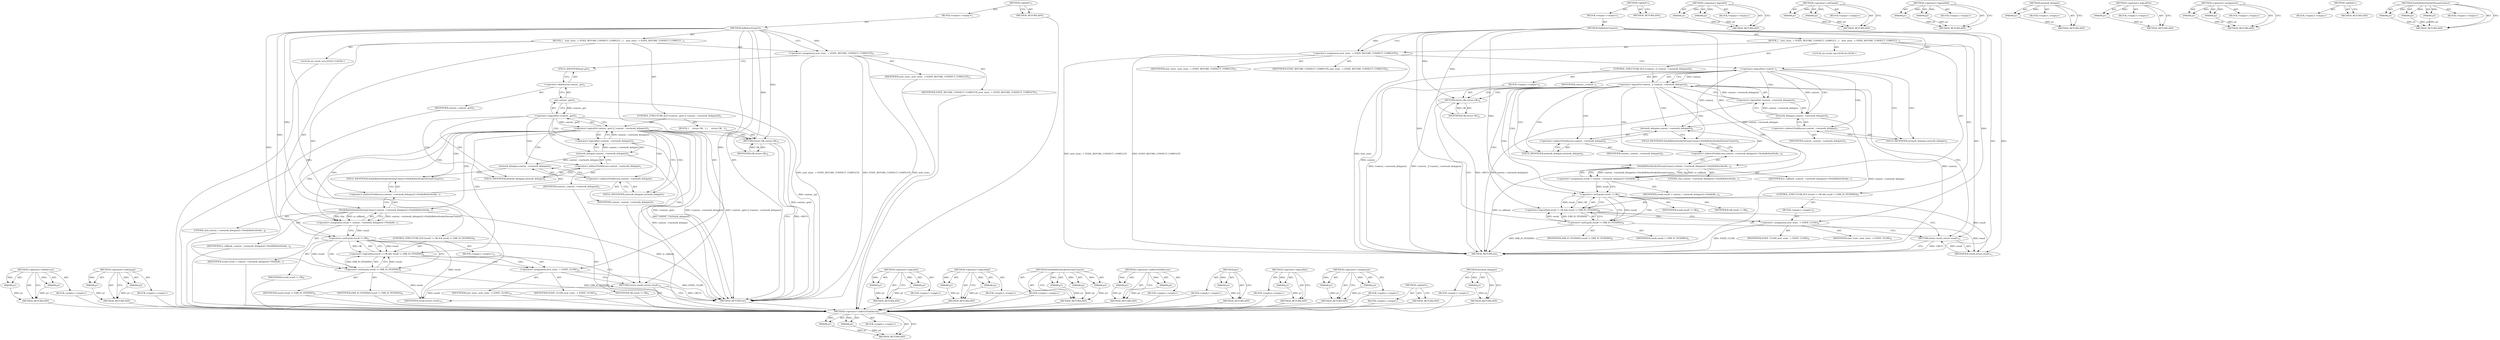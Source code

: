 digraph "NotifyBeforeSocketStreamConnect" {
vulnerable_89 [label=<(METHOD,&lt;operator&gt;.fieldAccess)>];
vulnerable_90 [label=<(PARAM,p1)>];
vulnerable_91 [label=<(PARAM,p2)>];
vulnerable_92 [label=<(BLOCK,&lt;empty&gt;,&lt;empty&gt;)>];
vulnerable_93 [label=<(METHOD_RETURN,ANY)>];
vulnerable_114 [label=<(METHOD,&lt;operator&gt;.notEquals)>];
vulnerable_115 [label=<(PARAM,p1)>];
vulnerable_116 [label=<(PARAM,p2)>];
vulnerable_117 [label=<(BLOCK,&lt;empty&gt;,&lt;empty&gt;)>];
vulnerable_118 [label=<(METHOD_RETURN,ANY)>];
vulnerable_6 [label=<(METHOD,&lt;global&gt;)<SUB>1</SUB>>];
vulnerable_7 [label=<(BLOCK,&lt;empty&gt;,&lt;empty&gt;)<SUB>1</SUB>>];
vulnerable_8 [label=<(METHOD,DoBeforeConnect)<SUB>1</SUB>>];
vulnerable_9 [label=<(BLOCK,{
   next_state_ = STATE_BEFORE_CONNECT_COMPLET...,{
   next_state_ = STATE_BEFORE_CONNECT_COMPLET...)<SUB>1</SUB>>];
vulnerable_10 [label=<(&lt;operator&gt;.assignment,next_state_ = STATE_BEFORE_CONNECT_COMPLETE)<SUB>2</SUB>>];
vulnerable_11 [label=<(IDENTIFIER,next_state_,next_state_ = STATE_BEFORE_CONNECT_COMPLETE)<SUB>2</SUB>>];
vulnerable_12 [label=<(IDENTIFIER,STATE_BEFORE_CONNECT_COMPLETE,next_state_ = STATE_BEFORE_CONNECT_COMPLETE)<SUB>2</SUB>>];
vulnerable_13 [label=<(CONTROL_STRUCTURE,IF,if (!context_.get() || !context_-&gt;network_delegate()))<SUB>3</SUB>>];
vulnerable_14 [label=<(&lt;operator&gt;.logicalOr,!context_.get() || !context_-&gt;network_delegate())<SUB>3</SUB>>];
vulnerable_15 [label=<(&lt;operator&gt;.logicalNot,!context_.get())<SUB>3</SUB>>];
vulnerable_16 [label=<(get,context_.get())<SUB>3</SUB>>];
vulnerable_17 [label=<(&lt;operator&gt;.fieldAccess,context_.get)<SUB>3</SUB>>];
vulnerable_18 [label=<(IDENTIFIER,context_,context_.get())<SUB>3</SUB>>];
vulnerable_19 [label=<(FIELD_IDENTIFIER,get,get)<SUB>3</SUB>>];
vulnerable_20 [label=<(&lt;operator&gt;.logicalNot,!context_-&gt;network_delegate())<SUB>3</SUB>>];
vulnerable_21 [label=<(network_delegate,context_-&gt;network_delegate())<SUB>3</SUB>>];
vulnerable_22 [label=<(&lt;operator&gt;.indirectFieldAccess,context_-&gt;network_delegate)<SUB>3</SUB>>];
vulnerable_23 [label=<(IDENTIFIER,context_,context_-&gt;network_delegate())<SUB>3</SUB>>];
vulnerable_24 [label=<(FIELD_IDENTIFIER,network_delegate,network_delegate)<SUB>3</SUB>>];
vulnerable_25 [label=<(BLOCK,{
     return OK;
  },{
     return OK;
  })<SUB>3</SUB>>];
vulnerable_26 [label=<(RETURN,return OK;,return OK;)<SUB>4</SUB>>];
vulnerable_27 [label=<(IDENTIFIER,OK,return OK;)<SUB>4</SUB>>];
vulnerable_28 [label="<(LOCAL,int result: int)<SUB>7</SUB>>"];
vulnerable_29 [label=<(&lt;operator&gt;.assignment,result = context_-&gt;network_delegate()-&gt;NotifyBe...)<SUB>7</SUB>>];
vulnerable_30 [label=<(IDENTIFIER,result,result = context_-&gt;network_delegate()-&gt;NotifyBe...)<SUB>7</SUB>>];
vulnerable_31 [label=<(NotifyBeforeSocketStreamConnect,context_-&gt;network_delegate()-&gt;NotifyBeforeSocke...)<SUB>7</SUB>>];
vulnerable_32 [label=<(&lt;operator&gt;.indirectFieldAccess,context_-&gt;network_delegate()-&gt;NotifyBeforeSocke...)<SUB>7</SUB>>];
vulnerable_33 [label=<(network_delegate,context_-&gt;network_delegate())<SUB>7</SUB>>];
vulnerable_34 [label=<(&lt;operator&gt;.indirectFieldAccess,context_-&gt;network_delegate)<SUB>7</SUB>>];
vulnerable_35 [label=<(IDENTIFIER,context_,context_-&gt;network_delegate())<SUB>7</SUB>>];
vulnerable_36 [label=<(FIELD_IDENTIFIER,network_delegate,network_delegate)<SUB>7</SUB>>];
vulnerable_37 [label=<(FIELD_IDENTIFIER,NotifyBeforeSocketStreamConnect,NotifyBeforeSocketStreamConnect)<SUB>7</SUB>>];
vulnerable_38 [label=<(LITERAL,this,context_-&gt;network_delegate()-&gt;NotifyBeforeSocke...)<SUB>8</SUB>>];
vulnerable_39 [label=<(IDENTIFIER,io_callback_,context_-&gt;network_delegate()-&gt;NotifyBeforeSocke...)<SUB>8</SUB>>];
vulnerable_40 [label=<(CONTROL_STRUCTURE,IF,if (result != OK &amp;&amp; result != ERR_IO_PENDING))<SUB>9</SUB>>];
vulnerable_41 [label=<(&lt;operator&gt;.logicalAnd,result != OK &amp;&amp; result != ERR_IO_PENDING)<SUB>9</SUB>>];
vulnerable_42 [label=<(&lt;operator&gt;.notEquals,result != OK)<SUB>9</SUB>>];
vulnerable_43 [label=<(IDENTIFIER,result,result != OK)<SUB>9</SUB>>];
vulnerable_44 [label=<(IDENTIFIER,OK,result != OK)<SUB>9</SUB>>];
vulnerable_45 [label=<(&lt;operator&gt;.notEquals,result != ERR_IO_PENDING)<SUB>9</SUB>>];
vulnerable_46 [label=<(IDENTIFIER,result,result != ERR_IO_PENDING)<SUB>9</SUB>>];
vulnerable_47 [label=<(IDENTIFIER,ERR_IO_PENDING,result != ERR_IO_PENDING)<SUB>9</SUB>>];
vulnerable_48 [label=<(BLOCK,&lt;empty&gt;,&lt;empty&gt;)<SUB>10</SUB>>];
vulnerable_49 [label=<(&lt;operator&gt;.assignment,next_state_ = STATE_CLOSE)<SUB>10</SUB>>];
vulnerable_50 [label=<(IDENTIFIER,next_state_,next_state_ = STATE_CLOSE)<SUB>10</SUB>>];
vulnerable_51 [label=<(IDENTIFIER,STATE_CLOSE,next_state_ = STATE_CLOSE)<SUB>10</SUB>>];
vulnerable_52 [label=<(RETURN,return result;,return result;)<SUB>12</SUB>>];
vulnerable_53 [label=<(IDENTIFIER,result,return result;)<SUB>12</SUB>>];
vulnerable_54 [label=<(METHOD_RETURN,int)<SUB>1</SUB>>];
vulnerable_56 [label=<(METHOD_RETURN,ANY)<SUB>1</SUB>>];
vulnerable_76 [label=<(METHOD,&lt;operator&gt;.logicalOr)>];
vulnerable_77 [label=<(PARAM,p1)>];
vulnerable_78 [label=<(PARAM,p2)>];
vulnerable_79 [label=<(BLOCK,&lt;empty&gt;,&lt;empty&gt;)>];
vulnerable_80 [label=<(METHOD_RETURN,ANY)>];
vulnerable_109 [label=<(METHOD,&lt;operator&gt;.logicalAnd)>];
vulnerable_110 [label=<(PARAM,p1)>];
vulnerable_111 [label=<(PARAM,p2)>];
vulnerable_112 [label=<(BLOCK,&lt;empty&gt;,&lt;empty&gt;)>];
vulnerable_113 [label=<(METHOD_RETURN,ANY)>];
vulnerable_103 [label=<(METHOD,NotifyBeforeSocketStreamConnect)>];
vulnerable_104 [label=<(PARAM,p1)>];
vulnerable_105 [label=<(PARAM,p2)>];
vulnerable_106 [label=<(PARAM,p3)>];
vulnerable_107 [label=<(BLOCK,&lt;empty&gt;,&lt;empty&gt;)>];
vulnerable_108 [label=<(METHOD_RETURN,ANY)>];
vulnerable_98 [label=<(METHOD,&lt;operator&gt;.indirectFieldAccess)>];
vulnerable_99 [label=<(PARAM,p1)>];
vulnerable_100 [label=<(PARAM,p2)>];
vulnerable_101 [label=<(BLOCK,&lt;empty&gt;,&lt;empty&gt;)>];
vulnerable_102 [label=<(METHOD_RETURN,ANY)>];
vulnerable_85 [label=<(METHOD,get)>];
vulnerable_86 [label=<(PARAM,p1)>];
vulnerable_87 [label=<(BLOCK,&lt;empty&gt;,&lt;empty&gt;)>];
vulnerable_88 [label=<(METHOD_RETURN,ANY)>];
vulnerable_81 [label=<(METHOD,&lt;operator&gt;.logicalNot)>];
vulnerable_82 [label=<(PARAM,p1)>];
vulnerable_83 [label=<(BLOCK,&lt;empty&gt;,&lt;empty&gt;)>];
vulnerable_84 [label=<(METHOD_RETURN,ANY)>];
vulnerable_71 [label=<(METHOD,&lt;operator&gt;.assignment)>];
vulnerable_72 [label=<(PARAM,p1)>];
vulnerable_73 [label=<(PARAM,p2)>];
vulnerable_74 [label=<(BLOCK,&lt;empty&gt;,&lt;empty&gt;)>];
vulnerable_75 [label=<(METHOD_RETURN,ANY)>];
vulnerable_65 [label=<(METHOD,&lt;global&gt;)<SUB>1</SUB>>];
vulnerable_66 [label=<(BLOCK,&lt;empty&gt;,&lt;empty&gt;)>];
vulnerable_67 [label=<(METHOD_RETURN,ANY)>];
vulnerable_94 [label=<(METHOD,network_delegate)>];
vulnerable_95 [label=<(PARAM,p1)>];
vulnerable_96 [label=<(BLOCK,&lt;empty&gt;,&lt;empty&gt;)>];
vulnerable_97 [label=<(METHOD_RETURN,ANY)>];
fixed_86 [label=<(METHOD,&lt;operator&gt;.indirectFieldAccess)>];
fixed_87 [label=<(PARAM,p1)>];
fixed_88 [label=<(PARAM,p2)>];
fixed_89 [label=<(BLOCK,&lt;empty&gt;,&lt;empty&gt;)>];
fixed_90 [label=<(METHOD_RETURN,ANY)>];
fixed_6 [label=<(METHOD,&lt;global&gt;)<SUB>1</SUB>>];
fixed_7 [label=<(BLOCK,&lt;empty&gt;,&lt;empty&gt;)<SUB>1</SUB>>];
fixed_8 [label=<(METHOD,DoBeforeConnect)<SUB>1</SUB>>];
fixed_9 [label=<(BLOCK,{
   next_state_ = STATE_BEFORE_CONNECT_COMPLET...,{
   next_state_ = STATE_BEFORE_CONNECT_COMPLET...)<SUB>1</SUB>>];
fixed_10 [label=<(&lt;operator&gt;.assignment,next_state_ = STATE_BEFORE_CONNECT_COMPLETE)<SUB>2</SUB>>];
fixed_11 [label=<(IDENTIFIER,next_state_,next_state_ = STATE_BEFORE_CONNECT_COMPLETE)<SUB>2</SUB>>];
fixed_12 [label=<(IDENTIFIER,STATE_BEFORE_CONNECT_COMPLETE,next_state_ = STATE_BEFORE_CONNECT_COMPLETE)<SUB>2</SUB>>];
fixed_13 [label=<(CONTROL_STRUCTURE,IF,if (!context_ || !context_-&gt;network_delegate()))<SUB>3</SUB>>];
fixed_14 [label=<(&lt;operator&gt;.logicalOr,!context_ || !context_-&gt;network_delegate())<SUB>3</SUB>>];
fixed_15 [label=<(&lt;operator&gt;.logicalNot,!context_)<SUB>3</SUB>>];
fixed_16 [label=<(IDENTIFIER,context_,!context_)<SUB>3</SUB>>];
fixed_17 [label=<(&lt;operator&gt;.logicalNot,!context_-&gt;network_delegate())<SUB>3</SUB>>];
fixed_18 [label=<(network_delegate,context_-&gt;network_delegate())<SUB>3</SUB>>];
fixed_19 [label=<(&lt;operator&gt;.indirectFieldAccess,context_-&gt;network_delegate)<SUB>3</SUB>>];
fixed_20 [label=<(IDENTIFIER,context_,context_-&gt;network_delegate())<SUB>3</SUB>>];
fixed_21 [label=<(FIELD_IDENTIFIER,network_delegate,network_delegate)<SUB>3</SUB>>];
fixed_22 [label=<(BLOCK,&lt;empty&gt;,&lt;empty&gt;)<SUB>4</SUB>>];
fixed_23 [label=<(RETURN,return OK;,return OK;)<SUB>4</SUB>>];
fixed_24 [label=<(IDENTIFIER,OK,return OK;)<SUB>4</SUB>>];
fixed_25 [label="<(LOCAL,int result: int)<SUB>6</SUB>>"];
fixed_26 [label=<(&lt;operator&gt;.assignment,result = context_-&gt;network_delegate()-&gt;NotifyBe...)<SUB>6</SUB>>];
fixed_27 [label=<(IDENTIFIER,result,result = context_-&gt;network_delegate()-&gt;NotifyBe...)<SUB>6</SUB>>];
fixed_28 [label=<(NotifyBeforeSocketStreamConnect,context_-&gt;network_delegate()-&gt;NotifyBeforeSocke...)<SUB>6</SUB>>];
fixed_29 [label=<(&lt;operator&gt;.indirectFieldAccess,context_-&gt;network_delegate()-&gt;NotifyBeforeSocke...)<SUB>6</SUB>>];
fixed_30 [label=<(network_delegate,context_-&gt;network_delegate())<SUB>6</SUB>>];
fixed_31 [label=<(&lt;operator&gt;.indirectFieldAccess,context_-&gt;network_delegate)<SUB>6</SUB>>];
fixed_32 [label=<(IDENTIFIER,context_,context_-&gt;network_delegate())<SUB>6</SUB>>];
fixed_33 [label=<(FIELD_IDENTIFIER,network_delegate,network_delegate)<SUB>6</SUB>>];
fixed_34 [label=<(FIELD_IDENTIFIER,NotifyBeforeSocketStreamConnect,NotifyBeforeSocketStreamConnect)<SUB>6</SUB>>];
fixed_35 [label=<(LITERAL,this,context_-&gt;network_delegate()-&gt;NotifyBeforeSocke...)<SUB>7</SUB>>];
fixed_36 [label=<(IDENTIFIER,io_callback_,context_-&gt;network_delegate()-&gt;NotifyBeforeSocke...)<SUB>7</SUB>>];
fixed_37 [label=<(CONTROL_STRUCTURE,IF,if (result != OK &amp;&amp; result != ERR_IO_PENDING))<SUB>8</SUB>>];
fixed_38 [label=<(&lt;operator&gt;.logicalAnd,result != OK &amp;&amp; result != ERR_IO_PENDING)<SUB>8</SUB>>];
fixed_39 [label=<(&lt;operator&gt;.notEquals,result != OK)<SUB>8</SUB>>];
fixed_40 [label=<(IDENTIFIER,result,result != OK)<SUB>8</SUB>>];
fixed_41 [label=<(IDENTIFIER,OK,result != OK)<SUB>8</SUB>>];
fixed_42 [label=<(&lt;operator&gt;.notEquals,result != ERR_IO_PENDING)<SUB>8</SUB>>];
fixed_43 [label=<(IDENTIFIER,result,result != ERR_IO_PENDING)<SUB>8</SUB>>];
fixed_44 [label=<(IDENTIFIER,ERR_IO_PENDING,result != ERR_IO_PENDING)<SUB>8</SUB>>];
fixed_45 [label=<(BLOCK,&lt;empty&gt;,&lt;empty&gt;)<SUB>9</SUB>>];
fixed_46 [label=<(&lt;operator&gt;.assignment,next_state_ = STATE_CLOSE)<SUB>9</SUB>>];
fixed_47 [label=<(IDENTIFIER,next_state_,next_state_ = STATE_CLOSE)<SUB>9</SUB>>];
fixed_48 [label=<(IDENTIFIER,STATE_CLOSE,next_state_ = STATE_CLOSE)<SUB>9</SUB>>];
fixed_49 [label=<(RETURN,return result;,return result;)<SUB>11</SUB>>];
fixed_50 [label=<(IDENTIFIER,result,return result;)<SUB>11</SUB>>];
fixed_51 [label=<(METHOD_RETURN,int)<SUB>1</SUB>>];
fixed_53 [label=<(METHOD_RETURN,ANY)<SUB>1</SUB>>];
fixed_73 [label=<(METHOD,&lt;operator&gt;.logicalOr)>];
fixed_74 [label=<(PARAM,p1)>];
fixed_75 [label=<(PARAM,p2)>];
fixed_76 [label=<(BLOCK,&lt;empty&gt;,&lt;empty&gt;)>];
fixed_77 [label=<(METHOD_RETURN,ANY)>];
fixed_102 [label=<(METHOD,&lt;operator&gt;.notEquals)>];
fixed_103 [label=<(PARAM,p1)>];
fixed_104 [label=<(PARAM,p2)>];
fixed_105 [label=<(BLOCK,&lt;empty&gt;,&lt;empty&gt;)>];
fixed_106 [label=<(METHOD_RETURN,ANY)>];
fixed_97 [label=<(METHOD,&lt;operator&gt;.logicalAnd)>];
fixed_98 [label=<(PARAM,p1)>];
fixed_99 [label=<(PARAM,p2)>];
fixed_100 [label=<(BLOCK,&lt;empty&gt;,&lt;empty&gt;)>];
fixed_101 [label=<(METHOD_RETURN,ANY)>];
fixed_82 [label=<(METHOD,network_delegate)>];
fixed_83 [label=<(PARAM,p1)>];
fixed_84 [label=<(BLOCK,&lt;empty&gt;,&lt;empty&gt;)>];
fixed_85 [label=<(METHOD_RETURN,ANY)>];
fixed_78 [label=<(METHOD,&lt;operator&gt;.logicalNot)>];
fixed_79 [label=<(PARAM,p1)>];
fixed_80 [label=<(BLOCK,&lt;empty&gt;,&lt;empty&gt;)>];
fixed_81 [label=<(METHOD_RETURN,ANY)>];
fixed_68 [label=<(METHOD,&lt;operator&gt;.assignment)>];
fixed_69 [label=<(PARAM,p1)>];
fixed_70 [label=<(PARAM,p2)>];
fixed_71 [label=<(BLOCK,&lt;empty&gt;,&lt;empty&gt;)>];
fixed_72 [label=<(METHOD_RETURN,ANY)>];
fixed_62 [label=<(METHOD,&lt;global&gt;)<SUB>1</SUB>>];
fixed_63 [label=<(BLOCK,&lt;empty&gt;,&lt;empty&gt;)>];
fixed_64 [label=<(METHOD_RETURN,ANY)>];
fixed_91 [label=<(METHOD,NotifyBeforeSocketStreamConnect)>];
fixed_92 [label=<(PARAM,p1)>];
fixed_93 [label=<(PARAM,p2)>];
fixed_94 [label=<(PARAM,p3)>];
fixed_95 [label=<(BLOCK,&lt;empty&gt;,&lt;empty&gt;)>];
fixed_96 [label=<(METHOD_RETURN,ANY)>];
vulnerable_89 -> vulnerable_90  [key=0, label="AST: "];
vulnerable_89 -> vulnerable_90  [key=1, label="DDG: "];
vulnerable_89 -> vulnerable_92  [key=0, label="AST: "];
vulnerable_89 -> vulnerable_91  [key=0, label="AST: "];
vulnerable_89 -> vulnerable_91  [key=1, label="DDG: "];
vulnerable_89 -> vulnerable_93  [key=0, label="AST: "];
vulnerable_89 -> vulnerable_93  [key=1, label="CFG: "];
vulnerable_90 -> vulnerable_93  [key=0, label="DDG: p1"];
vulnerable_91 -> vulnerable_93  [key=0, label="DDG: p2"];
vulnerable_92 -> fixed_86  [key=0];
vulnerable_93 -> fixed_86  [key=0];
vulnerable_114 -> vulnerable_115  [key=0, label="AST: "];
vulnerable_114 -> vulnerable_115  [key=1, label="DDG: "];
vulnerable_114 -> vulnerable_117  [key=0, label="AST: "];
vulnerable_114 -> vulnerable_116  [key=0, label="AST: "];
vulnerable_114 -> vulnerable_116  [key=1, label="DDG: "];
vulnerable_114 -> vulnerable_118  [key=0, label="AST: "];
vulnerable_114 -> vulnerable_118  [key=1, label="CFG: "];
vulnerable_115 -> vulnerable_118  [key=0, label="DDG: p1"];
vulnerable_116 -> vulnerable_118  [key=0, label="DDG: p2"];
vulnerable_117 -> fixed_86  [key=0];
vulnerable_118 -> fixed_86  [key=0];
vulnerable_6 -> vulnerable_7  [key=0, label="AST: "];
vulnerable_6 -> vulnerable_56  [key=0, label="AST: "];
vulnerable_6 -> vulnerable_56  [key=1, label="CFG: "];
vulnerable_7 -> vulnerable_8  [key=0, label="AST: "];
vulnerable_8 -> vulnerable_9  [key=0, label="AST: "];
vulnerable_8 -> vulnerable_54  [key=0, label="AST: "];
vulnerable_8 -> vulnerable_10  [key=0, label="CFG: "];
vulnerable_8 -> vulnerable_10  [key=1, label="DDG: "];
vulnerable_8 -> vulnerable_53  [key=0, label="DDG: "];
vulnerable_8 -> vulnerable_26  [key=0, label="DDG: "];
vulnerable_8 -> vulnerable_31  [key=0, label="DDG: "];
vulnerable_8 -> vulnerable_49  [key=0, label="DDG: "];
vulnerable_8 -> vulnerable_27  [key=0, label="DDG: "];
vulnerable_8 -> vulnerable_42  [key=0, label="DDG: "];
vulnerable_8 -> vulnerable_45  [key=0, label="DDG: "];
vulnerable_9 -> vulnerable_10  [key=0, label="AST: "];
vulnerable_9 -> vulnerable_13  [key=0, label="AST: "];
vulnerable_9 -> vulnerable_28  [key=0, label="AST: "];
vulnerable_9 -> vulnerable_29  [key=0, label="AST: "];
vulnerable_9 -> vulnerable_40  [key=0, label="AST: "];
vulnerable_9 -> vulnerable_52  [key=0, label="AST: "];
vulnerable_10 -> vulnerable_11  [key=0, label="AST: "];
vulnerable_10 -> vulnerable_12  [key=0, label="AST: "];
vulnerable_10 -> vulnerable_19  [key=0, label="CFG: "];
vulnerable_10 -> vulnerable_54  [key=0, label="DDG: next_state_"];
vulnerable_10 -> vulnerable_54  [key=1, label="DDG: next_state_ = STATE_BEFORE_CONNECT_COMPLETE"];
vulnerable_10 -> vulnerable_54  [key=2, label="DDG: STATE_BEFORE_CONNECT_COMPLETE"];
vulnerable_11 -> fixed_86  [key=0];
vulnerable_12 -> fixed_86  [key=0];
vulnerable_13 -> vulnerable_14  [key=0, label="AST: "];
vulnerable_13 -> vulnerable_25  [key=0, label="AST: "];
vulnerable_14 -> vulnerable_15  [key=0, label="AST: "];
vulnerable_14 -> vulnerable_20  [key=0, label="AST: "];
vulnerable_14 -> vulnerable_26  [key=0, label="CFG: "];
vulnerable_14 -> vulnerable_26  [key=1, label="CDG: "];
vulnerable_14 -> vulnerable_36  [key=0, label="CFG: "];
vulnerable_14 -> vulnerable_36  [key=1, label="CDG: "];
vulnerable_14 -> vulnerable_54  [key=0, label="DDG: !context_.get()"];
vulnerable_14 -> vulnerable_54  [key=1, label="DDG: !context_-&gt;network_delegate()"];
vulnerable_14 -> vulnerable_54  [key=2, label="DDG: !context_.get() || !context_-&gt;network_delegate()"];
vulnerable_14 -> vulnerable_34  [key=0, label="CDG: "];
vulnerable_14 -> vulnerable_32  [key=0, label="CDG: "];
vulnerable_14 -> vulnerable_33  [key=0, label="CDG: "];
vulnerable_14 -> vulnerable_42  [key=0, label="CDG: "];
vulnerable_14 -> vulnerable_52  [key=0, label="CDG: "];
vulnerable_14 -> vulnerable_37  [key=0, label="CDG: "];
vulnerable_14 -> vulnerable_41  [key=0, label="CDG: "];
vulnerable_14 -> vulnerable_29  [key=0, label="CDG: "];
vulnerable_14 -> vulnerable_31  [key=0, label="CDG: "];
vulnerable_15 -> vulnerable_16  [key=0, label="AST: "];
vulnerable_15 -> vulnerable_14  [key=0, label="CFG: "];
vulnerable_15 -> vulnerable_14  [key=1, label="DDG: context_.get()"];
vulnerable_15 -> vulnerable_24  [key=0, label="CFG: "];
vulnerable_15 -> vulnerable_24  [key=1, label="CDG: "];
vulnerable_15 -> vulnerable_54  [key=0, label="DDG: context_.get()"];
vulnerable_15 -> vulnerable_21  [key=0, label="CDG: "];
vulnerable_15 -> vulnerable_20  [key=0, label="CDG: "];
vulnerable_15 -> vulnerable_22  [key=0, label="CDG: "];
vulnerable_16 -> vulnerable_17  [key=0, label="AST: "];
vulnerable_16 -> vulnerable_15  [key=0, label="CFG: "];
vulnerable_16 -> vulnerable_15  [key=1, label="DDG: context_.get"];
vulnerable_16 -> vulnerable_54  [key=0, label="DDG: context_.get"];
vulnerable_17 -> vulnerable_18  [key=0, label="AST: "];
vulnerable_17 -> vulnerable_19  [key=0, label="AST: "];
vulnerable_17 -> vulnerable_16  [key=0, label="CFG: "];
vulnerable_18 -> fixed_86  [key=0];
vulnerable_19 -> vulnerable_17  [key=0, label="CFG: "];
vulnerable_20 -> vulnerable_21  [key=0, label="AST: "];
vulnerable_20 -> vulnerable_14  [key=0, label="CFG: "];
vulnerable_20 -> vulnerable_14  [key=1, label="DDG: context_-&gt;network_delegate()"];
vulnerable_20 -> vulnerable_54  [key=0, label="DDG: context_-&gt;network_delegate()"];
vulnerable_21 -> vulnerable_22  [key=0, label="AST: "];
vulnerable_21 -> vulnerable_20  [key=0, label="CFG: "];
vulnerable_21 -> vulnerable_20  [key=1, label="DDG: context_-&gt;network_delegate"];
vulnerable_21 -> vulnerable_54  [key=0, label="DDG: context_-&gt;network_delegate"];
vulnerable_21 -> vulnerable_33  [key=0, label="DDG: context_-&gt;network_delegate"];
vulnerable_22 -> vulnerable_23  [key=0, label="AST: "];
vulnerable_22 -> vulnerable_24  [key=0, label="AST: "];
vulnerable_22 -> vulnerable_21  [key=0, label="CFG: "];
vulnerable_23 -> fixed_86  [key=0];
vulnerable_24 -> vulnerable_22  [key=0, label="CFG: "];
vulnerable_25 -> vulnerable_26  [key=0, label="AST: "];
vulnerable_26 -> vulnerable_27  [key=0, label="AST: "];
vulnerable_26 -> vulnerable_54  [key=0, label="CFG: "];
vulnerable_26 -> vulnerable_54  [key=1, label="DDG: &lt;RET&gt;"];
vulnerable_27 -> vulnerable_26  [key=0, label="DDG: OK"];
vulnerable_28 -> fixed_86  [key=0];
vulnerable_29 -> vulnerable_30  [key=0, label="AST: "];
vulnerable_29 -> vulnerable_31  [key=0, label="AST: "];
vulnerable_29 -> vulnerable_42  [key=0, label="CFG: "];
vulnerable_29 -> vulnerable_42  [key=1, label="DDG: result"];
vulnerable_30 -> fixed_86  [key=0];
vulnerable_31 -> vulnerable_32  [key=0, label="AST: "];
vulnerable_31 -> vulnerable_38  [key=0, label="AST: "];
vulnerable_31 -> vulnerable_39  [key=0, label="AST: "];
vulnerable_31 -> vulnerable_29  [key=0, label="CFG: "];
vulnerable_31 -> vulnerable_29  [key=1, label="DDG: context_-&gt;network_delegate()-&gt;NotifyBeforeSocketStreamConnect"];
vulnerable_31 -> vulnerable_29  [key=2, label="DDG: this"];
vulnerable_31 -> vulnerable_29  [key=3, label="DDG: io_callback_"];
vulnerable_31 -> vulnerable_54  [key=0, label="DDG: io_callback_"];
vulnerable_32 -> vulnerable_33  [key=0, label="AST: "];
vulnerable_32 -> vulnerable_37  [key=0, label="AST: "];
vulnerable_32 -> vulnerable_31  [key=0, label="CFG: "];
vulnerable_33 -> vulnerable_34  [key=0, label="AST: "];
vulnerable_33 -> vulnerable_37  [key=0, label="CFG: "];
vulnerable_34 -> vulnerable_35  [key=0, label="AST: "];
vulnerable_34 -> vulnerable_36  [key=0, label="AST: "];
vulnerable_34 -> vulnerable_33  [key=0, label="CFG: "];
vulnerable_35 -> fixed_86  [key=0];
vulnerable_36 -> vulnerable_34  [key=0, label="CFG: "];
vulnerable_37 -> vulnerable_32  [key=0, label="CFG: "];
vulnerable_38 -> fixed_86  [key=0];
vulnerable_39 -> fixed_86  [key=0];
vulnerable_40 -> vulnerable_41  [key=0, label="AST: "];
vulnerable_40 -> vulnerable_48  [key=0, label="AST: "];
vulnerable_41 -> vulnerable_42  [key=0, label="AST: "];
vulnerable_41 -> vulnerable_45  [key=0, label="AST: "];
vulnerable_41 -> vulnerable_49  [key=0, label="CFG: "];
vulnerable_41 -> vulnerable_49  [key=1, label="CDG: "];
vulnerable_41 -> vulnerable_52  [key=0, label="CFG: "];
vulnerable_42 -> vulnerable_43  [key=0, label="AST: "];
vulnerable_42 -> vulnerable_44  [key=0, label="AST: "];
vulnerable_42 -> vulnerable_41  [key=0, label="CFG: "];
vulnerable_42 -> vulnerable_41  [key=1, label="DDG: result"];
vulnerable_42 -> vulnerable_41  [key=2, label="DDG: OK"];
vulnerable_42 -> vulnerable_45  [key=0, label="CFG: "];
vulnerable_42 -> vulnerable_45  [key=1, label="DDG: result"];
vulnerable_42 -> vulnerable_45  [key=2, label="CDG: "];
vulnerable_42 -> vulnerable_53  [key=0, label="DDG: result"];
vulnerable_43 -> fixed_86  [key=0];
vulnerable_44 -> fixed_86  [key=0];
vulnerable_45 -> vulnerable_46  [key=0, label="AST: "];
vulnerable_45 -> vulnerable_47  [key=0, label="AST: "];
vulnerable_45 -> vulnerable_41  [key=0, label="CFG: "];
vulnerable_45 -> vulnerable_41  [key=1, label="DDG: result"];
vulnerable_45 -> vulnerable_41  [key=2, label="DDG: ERR_IO_PENDING"];
vulnerable_45 -> vulnerable_54  [key=0, label="DDG: ERR_IO_PENDING"];
vulnerable_45 -> vulnerable_53  [key=0, label="DDG: result"];
vulnerable_46 -> fixed_86  [key=0];
vulnerable_47 -> fixed_86  [key=0];
vulnerable_48 -> vulnerable_49  [key=0, label="AST: "];
vulnerable_49 -> vulnerable_50  [key=0, label="AST: "];
vulnerable_49 -> vulnerable_51  [key=0, label="AST: "];
vulnerable_49 -> vulnerable_52  [key=0, label="CFG: "];
vulnerable_49 -> vulnerable_54  [key=0, label="DDG: STATE_CLOSE"];
vulnerable_50 -> fixed_86  [key=0];
vulnerable_51 -> fixed_86  [key=0];
vulnerable_52 -> vulnerable_53  [key=0, label="AST: "];
vulnerable_52 -> vulnerable_54  [key=0, label="CFG: "];
vulnerable_52 -> vulnerable_54  [key=1, label="DDG: &lt;RET&gt;"];
vulnerable_53 -> vulnerable_52  [key=0, label="DDG: result"];
vulnerable_54 -> fixed_86  [key=0];
vulnerable_56 -> fixed_86  [key=0];
vulnerable_76 -> vulnerable_77  [key=0, label="AST: "];
vulnerable_76 -> vulnerable_77  [key=1, label="DDG: "];
vulnerable_76 -> vulnerable_79  [key=0, label="AST: "];
vulnerable_76 -> vulnerable_78  [key=0, label="AST: "];
vulnerable_76 -> vulnerable_78  [key=1, label="DDG: "];
vulnerable_76 -> vulnerable_80  [key=0, label="AST: "];
vulnerable_76 -> vulnerable_80  [key=1, label="CFG: "];
vulnerable_77 -> vulnerable_80  [key=0, label="DDG: p1"];
vulnerable_78 -> vulnerable_80  [key=0, label="DDG: p2"];
vulnerable_79 -> fixed_86  [key=0];
vulnerable_80 -> fixed_86  [key=0];
vulnerable_109 -> vulnerable_110  [key=0, label="AST: "];
vulnerable_109 -> vulnerable_110  [key=1, label="DDG: "];
vulnerable_109 -> vulnerable_112  [key=0, label="AST: "];
vulnerable_109 -> vulnerable_111  [key=0, label="AST: "];
vulnerable_109 -> vulnerable_111  [key=1, label="DDG: "];
vulnerable_109 -> vulnerable_113  [key=0, label="AST: "];
vulnerable_109 -> vulnerable_113  [key=1, label="CFG: "];
vulnerable_110 -> vulnerable_113  [key=0, label="DDG: p1"];
vulnerable_111 -> vulnerable_113  [key=0, label="DDG: p2"];
vulnerable_112 -> fixed_86  [key=0];
vulnerable_113 -> fixed_86  [key=0];
vulnerable_103 -> vulnerable_104  [key=0, label="AST: "];
vulnerable_103 -> vulnerable_104  [key=1, label="DDG: "];
vulnerable_103 -> vulnerable_107  [key=0, label="AST: "];
vulnerable_103 -> vulnerable_105  [key=0, label="AST: "];
vulnerable_103 -> vulnerable_105  [key=1, label="DDG: "];
vulnerable_103 -> vulnerable_108  [key=0, label="AST: "];
vulnerable_103 -> vulnerable_108  [key=1, label="CFG: "];
vulnerable_103 -> vulnerable_106  [key=0, label="AST: "];
vulnerable_103 -> vulnerable_106  [key=1, label="DDG: "];
vulnerable_104 -> vulnerable_108  [key=0, label="DDG: p1"];
vulnerable_105 -> vulnerable_108  [key=0, label="DDG: p2"];
vulnerable_106 -> vulnerable_108  [key=0, label="DDG: p3"];
vulnerable_107 -> fixed_86  [key=0];
vulnerable_108 -> fixed_86  [key=0];
vulnerable_98 -> vulnerable_99  [key=0, label="AST: "];
vulnerable_98 -> vulnerable_99  [key=1, label="DDG: "];
vulnerable_98 -> vulnerable_101  [key=0, label="AST: "];
vulnerable_98 -> vulnerable_100  [key=0, label="AST: "];
vulnerable_98 -> vulnerable_100  [key=1, label="DDG: "];
vulnerable_98 -> vulnerable_102  [key=0, label="AST: "];
vulnerable_98 -> vulnerable_102  [key=1, label="CFG: "];
vulnerable_99 -> vulnerable_102  [key=0, label="DDG: p1"];
vulnerable_100 -> vulnerable_102  [key=0, label="DDG: p2"];
vulnerable_101 -> fixed_86  [key=0];
vulnerable_102 -> fixed_86  [key=0];
vulnerable_85 -> vulnerable_86  [key=0, label="AST: "];
vulnerable_85 -> vulnerable_86  [key=1, label="DDG: "];
vulnerable_85 -> vulnerable_87  [key=0, label="AST: "];
vulnerable_85 -> vulnerable_88  [key=0, label="AST: "];
vulnerable_85 -> vulnerable_88  [key=1, label="CFG: "];
vulnerable_86 -> vulnerable_88  [key=0, label="DDG: p1"];
vulnerable_87 -> fixed_86  [key=0];
vulnerable_88 -> fixed_86  [key=0];
vulnerable_81 -> vulnerable_82  [key=0, label="AST: "];
vulnerable_81 -> vulnerable_82  [key=1, label="DDG: "];
vulnerable_81 -> vulnerable_83  [key=0, label="AST: "];
vulnerable_81 -> vulnerable_84  [key=0, label="AST: "];
vulnerable_81 -> vulnerable_84  [key=1, label="CFG: "];
vulnerable_82 -> vulnerable_84  [key=0, label="DDG: p1"];
vulnerable_83 -> fixed_86  [key=0];
vulnerable_84 -> fixed_86  [key=0];
vulnerable_71 -> vulnerable_72  [key=0, label="AST: "];
vulnerable_71 -> vulnerable_72  [key=1, label="DDG: "];
vulnerable_71 -> vulnerable_74  [key=0, label="AST: "];
vulnerable_71 -> vulnerable_73  [key=0, label="AST: "];
vulnerable_71 -> vulnerable_73  [key=1, label="DDG: "];
vulnerable_71 -> vulnerable_75  [key=0, label="AST: "];
vulnerable_71 -> vulnerable_75  [key=1, label="CFG: "];
vulnerable_72 -> vulnerable_75  [key=0, label="DDG: p1"];
vulnerable_73 -> vulnerable_75  [key=0, label="DDG: p2"];
vulnerable_74 -> fixed_86  [key=0];
vulnerable_75 -> fixed_86  [key=0];
vulnerable_65 -> vulnerable_66  [key=0, label="AST: "];
vulnerable_65 -> vulnerable_67  [key=0, label="AST: "];
vulnerable_65 -> vulnerable_67  [key=1, label="CFG: "];
vulnerable_66 -> fixed_86  [key=0];
vulnerable_67 -> fixed_86  [key=0];
vulnerable_94 -> vulnerable_95  [key=0, label="AST: "];
vulnerable_94 -> vulnerable_95  [key=1, label="DDG: "];
vulnerable_94 -> vulnerable_96  [key=0, label="AST: "];
vulnerable_94 -> vulnerable_97  [key=0, label="AST: "];
vulnerable_94 -> vulnerable_97  [key=1, label="CFG: "];
vulnerable_95 -> vulnerable_97  [key=0, label="DDG: p1"];
vulnerable_96 -> fixed_86  [key=0];
vulnerable_97 -> fixed_86  [key=0];
fixed_86 -> fixed_87  [key=0, label="AST: "];
fixed_86 -> fixed_87  [key=1, label="DDG: "];
fixed_86 -> fixed_89  [key=0, label="AST: "];
fixed_86 -> fixed_88  [key=0, label="AST: "];
fixed_86 -> fixed_88  [key=1, label="DDG: "];
fixed_86 -> fixed_90  [key=0, label="AST: "];
fixed_86 -> fixed_90  [key=1, label="CFG: "];
fixed_87 -> fixed_90  [key=0, label="DDG: p1"];
fixed_88 -> fixed_90  [key=0, label="DDG: p2"];
fixed_6 -> fixed_7  [key=0, label="AST: "];
fixed_6 -> fixed_53  [key=0, label="AST: "];
fixed_6 -> fixed_53  [key=1, label="CFG: "];
fixed_7 -> fixed_8  [key=0, label="AST: "];
fixed_8 -> fixed_9  [key=0, label="AST: "];
fixed_8 -> fixed_51  [key=0, label="AST: "];
fixed_8 -> fixed_10  [key=0, label="CFG: "];
fixed_8 -> fixed_10  [key=1, label="DDG: "];
fixed_8 -> fixed_50  [key=0, label="DDG: "];
fixed_8 -> fixed_23  [key=0, label="DDG: "];
fixed_8 -> fixed_28  [key=0, label="DDG: "];
fixed_8 -> fixed_46  [key=0, label="DDG: "];
fixed_8 -> fixed_15  [key=0, label="DDG: "];
fixed_8 -> fixed_24  [key=0, label="DDG: "];
fixed_8 -> fixed_39  [key=0, label="DDG: "];
fixed_8 -> fixed_42  [key=0, label="DDG: "];
fixed_9 -> fixed_10  [key=0, label="AST: "];
fixed_9 -> fixed_13  [key=0, label="AST: "];
fixed_9 -> fixed_25  [key=0, label="AST: "];
fixed_9 -> fixed_26  [key=0, label="AST: "];
fixed_9 -> fixed_37  [key=0, label="AST: "];
fixed_9 -> fixed_49  [key=0, label="AST: "];
fixed_10 -> fixed_11  [key=0, label="AST: "];
fixed_10 -> fixed_12  [key=0, label="AST: "];
fixed_10 -> fixed_15  [key=0, label="CFG: "];
fixed_10 -> fixed_51  [key=0, label="DDG: next_state_"];
fixed_10 -> fixed_51  [key=1, label="DDG: next_state_ = STATE_BEFORE_CONNECT_COMPLETE"];
fixed_10 -> fixed_51  [key=2, label="DDG: STATE_BEFORE_CONNECT_COMPLETE"];
fixed_13 -> fixed_14  [key=0, label="AST: "];
fixed_13 -> fixed_22  [key=0, label="AST: "];
fixed_14 -> fixed_15  [key=0, label="AST: "];
fixed_14 -> fixed_17  [key=0, label="AST: "];
fixed_14 -> fixed_23  [key=0, label="CFG: "];
fixed_14 -> fixed_23  [key=1, label="CDG: "];
fixed_14 -> fixed_33  [key=0, label="CFG: "];
fixed_14 -> fixed_33  [key=1, label="CDG: "];
fixed_14 -> fixed_51  [key=0, label="DDG: !context_"];
fixed_14 -> fixed_51  [key=1, label="DDG: !context_-&gt;network_delegate()"];
fixed_14 -> fixed_51  [key=2, label="DDG: !context_ || !context_-&gt;network_delegate()"];
fixed_14 -> fixed_30  [key=0, label="CDG: "];
fixed_14 -> fixed_34  [key=0, label="CDG: "];
fixed_14 -> fixed_49  [key=0, label="CDG: "];
fixed_14 -> fixed_26  [key=0, label="CDG: "];
fixed_14 -> fixed_28  [key=0, label="CDG: "];
fixed_14 -> fixed_38  [key=0, label="CDG: "];
fixed_14 -> fixed_29  [key=0, label="CDG: "];
fixed_14 -> fixed_39  [key=0, label="CDG: "];
fixed_14 -> fixed_31  [key=0, label="CDG: "];
fixed_15 -> fixed_16  [key=0, label="AST: "];
fixed_15 -> fixed_14  [key=0, label="CFG: "];
fixed_15 -> fixed_14  [key=1, label="DDG: context_"];
fixed_15 -> fixed_21  [key=0, label="CFG: "];
fixed_15 -> fixed_21  [key=1, label="CDG: "];
fixed_15 -> fixed_51  [key=0, label="DDG: context_"];
fixed_15 -> fixed_18  [key=0, label="DDG: context_"];
fixed_15 -> fixed_18  [key=1, label="CDG: "];
fixed_15 -> fixed_30  [key=0, label="DDG: context_"];
fixed_15 -> fixed_17  [key=0, label="CDG: "];
fixed_15 -> fixed_19  [key=0, label="CDG: "];
fixed_17 -> fixed_18  [key=0, label="AST: "];
fixed_17 -> fixed_14  [key=0, label="CFG: "];
fixed_17 -> fixed_14  [key=1, label="DDG: context_-&gt;network_delegate()"];
fixed_17 -> fixed_51  [key=0, label="DDG: context_-&gt;network_delegate()"];
fixed_18 -> fixed_19  [key=0, label="AST: "];
fixed_18 -> fixed_17  [key=0, label="CFG: "];
fixed_18 -> fixed_17  [key=1, label="DDG: context_-&gt;network_delegate"];
fixed_18 -> fixed_51  [key=0, label="DDG: context_-&gt;network_delegate"];
fixed_18 -> fixed_30  [key=0, label="DDG: context_-&gt;network_delegate"];
fixed_19 -> fixed_20  [key=0, label="AST: "];
fixed_19 -> fixed_21  [key=0, label="AST: "];
fixed_19 -> fixed_18  [key=0, label="CFG: "];
fixed_21 -> fixed_19  [key=0, label="CFG: "];
fixed_22 -> fixed_23  [key=0, label="AST: "];
fixed_23 -> fixed_24  [key=0, label="AST: "];
fixed_23 -> fixed_51  [key=0, label="CFG: "];
fixed_23 -> fixed_51  [key=1, label="DDG: &lt;RET&gt;"];
fixed_24 -> fixed_23  [key=0, label="DDG: OK"];
fixed_26 -> fixed_27  [key=0, label="AST: "];
fixed_26 -> fixed_28  [key=0, label="AST: "];
fixed_26 -> fixed_39  [key=0, label="CFG: "];
fixed_26 -> fixed_39  [key=1, label="DDG: result"];
fixed_28 -> fixed_29  [key=0, label="AST: "];
fixed_28 -> fixed_35  [key=0, label="AST: "];
fixed_28 -> fixed_36  [key=0, label="AST: "];
fixed_28 -> fixed_26  [key=0, label="CFG: "];
fixed_28 -> fixed_26  [key=1, label="DDG: context_-&gt;network_delegate()-&gt;NotifyBeforeSocketStreamConnect"];
fixed_28 -> fixed_26  [key=2, label="DDG: this"];
fixed_28 -> fixed_26  [key=3, label="DDG: io_callback_"];
fixed_28 -> fixed_51  [key=0, label="DDG: io_callback_"];
fixed_29 -> fixed_30  [key=0, label="AST: "];
fixed_29 -> fixed_34  [key=0, label="AST: "];
fixed_29 -> fixed_28  [key=0, label="CFG: "];
fixed_30 -> fixed_31  [key=0, label="AST: "];
fixed_30 -> fixed_34  [key=0, label="CFG: "];
fixed_31 -> fixed_32  [key=0, label="AST: "];
fixed_31 -> fixed_33  [key=0, label="AST: "];
fixed_31 -> fixed_30  [key=0, label="CFG: "];
fixed_33 -> fixed_31  [key=0, label="CFG: "];
fixed_34 -> fixed_29  [key=0, label="CFG: "];
fixed_37 -> fixed_38  [key=0, label="AST: "];
fixed_37 -> fixed_45  [key=0, label="AST: "];
fixed_38 -> fixed_39  [key=0, label="AST: "];
fixed_38 -> fixed_42  [key=0, label="AST: "];
fixed_38 -> fixed_46  [key=0, label="CFG: "];
fixed_38 -> fixed_46  [key=1, label="CDG: "];
fixed_38 -> fixed_49  [key=0, label="CFG: "];
fixed_39 -> fixed_40  [key=0, label="AST: "];
fixed_39 -> fixed_41  [key=0, label="AST: "];
fixed_39 -> fixed_38  [key=0, label="CFG: "];
fixed_39 -> fixed_38  [key=1, label="DDG: result"];
fixed_39 -> fixed_38  [key=2, label="DDG: OK"];
fixed_39 -> fixed_42  [key=0, label="CFG: "];
fixed_39 -> fixed_42  [key=1, label="DDG: result"];
fixed_39 -> fixed_42  [key=2, label="CDG: "];
fixed_39 -> fixed_50  [key=0, label="DDG: result"];
fixed_42 -> fixed_43  [key=0, label="AST: "];
fixed_42 -> fixed_44  [key=0, label="AST: "];
fixed_42 -> fixed_38  [key=0, label="CFG: "];
fixed_42 -> fixed_38  [key=1, label="DDG: result"];
fixed_42 -> fixed_38  [key=2, label="DDG: ERR_IO_PENDING"];
fixed_42 -> fixed_51  [key=0, label="DDG: ERR_IO_PENDING"];
fixed_42 -> fixed_50  [key=0, label="DDG: result"];
fixed_45 -> fixed_46  [key=0, label="AST: "];
fixed_46 -> fixed_47  [key=0, label="AST: "];
fixed_46 -> fixed_48  [key=0, label="AST: "];
fixed_46 -> fixed_49  [key=0, label="CFG: "];
fixed_46 -> fixed_51  [key=0, label="DDG: STATE_CLOSE"];
fixed_49 -> fixed_50  [key=0, label="AST: "];
fixed_49 -> fixed_51  [key=0, label="CFG: "];
fixed_49 -> fixed_51  [key=1, label="DDG: &lt;RET&gt;"];
fixed_50 -> fixed_49  [key=0, label="DDG: result"];
fixed_73 -> fixed_74  [key=0, label="AST: "];
fixed_73 -> fixed_74  [key=1, label="DDG: "];
fixed_73 -> fixed_76  [key=0, label="AST: "];
fixed_73 -> fixed_75  [key=0, label="AST: "];
fixed_73 -> fixed_75  [key=1, label="DDG: "];
fixed_73 -> fixed_77  [key=0, label="AST: "];
fixed_73 -> fixed_77  [key=1, label="CFG: "];
fixed_74 -> fixed_77  [key=0, label="DDG: p1"];
fixed_75 -> fixed_77  [key=0, label="DDG: p2"];
fixed_102 -> fixed_103  [key=0, label="AST: "];
fixed_102 -> fixed_103  [key=1, label="DDG: "];
fixed_102 -> fixed_105  [key=0, label="AST: "];
fixed_102 -> fixed_104  [key=0, label="AST: "];
fixed_102 -> fixed_104  [key=1, label="DDG: "];
fixed_102 -> fixed_106  [key=0, label="AST: "];
fixed_102 -> fixed_106  [key=1, label="CFG: "];
fixed_103 -> fixed_106  [key=0, label="DDG: p1"];
fixed_104 -> fixed_106  [key=0, label="DDG: p2"];
fixed_97 -> fixed_98  [key=0, label="AST: "];
fixed_97 -> fixed_98  [key=1, label="DDG: "];
fixed_97 -> fixed_100  [key=0, label="AST: "];
fixed_97 -> fixed_99  [key=0, label="AST: "];
fixed_97 -> fixed_99  [key=1, label="DDG: "];
fixed_97 -> fixed_101  [key=0, label="AST: "];
fixed_97 -> fixed_101  [key=1, label="CFG: "];
fixed_98 -> fixed_101  [key=0, label="DDG: p1"];
fixed_99 -> fixed_101  [key=0, label="DDG: p2"];
fixed_82 -> fixed_83  [key=0, label="AST: "];
fixed_82 -> fixed_83  [key=1, label="DDG: "];
fixed_82 -> fixed_84  [key=0, label="AST: "];
fixed_82 -> fixed_85  [key=0, label="AST: "];
fixed_82 -> fixed_85  [key=1, label="CFG: "];
fixed_83 -> fixed_85  [key=0, label="DDG: p1"];
fixed_78 -> fixed_79  [key=0, label="AST: "];
fixed_78 -> fixed_79  [key=1, label="DDG: "];
fixed_78 -> fixed_80  [key=0, label="AST: "];
fixed_78 -> fixed_81  [key=0, label="AST: "];
fixed_78 -> fixed_81  [key=1, label="CFG: "];
fixed_79 -> fixed_81  [key=0, label="DDG: p1"];
fixed_68 -> fixed_69  [key=0, label="AST: "];
fixed_68 -> fixed_69  [key=1, label="DDG: "];
fixed_68 -> fixed_71  [key=0, label="AST: "];
fixed_68 -> fixed_70  [key=0, label="AST: "];
fixed_68 -> fixed_70  [key=1, label="DDG: "];
fixed_68 -> fixed_72  [key=0, label="AST: "];
fixed_68 -> fixed_72  [key=1, label="CFG: "];
fixed_69 -> fixed_72  [key=0, label="DDG: p1"];
fixed_70 -> fixed_72  [key=0, label="DDG: p2"];
fixed_62 -> fixed_63  [key=0, label="AST: "];
fixed_62 -> fixed_64  [key=0, label="AST: "];
fixed_62 -> fixed_64  [key=1, label="CFG: "];
fixed_91 -> fixed_92  [key=0, label="AST: "];
fixed_91 -> fixed_92  [key=1, label="DDG: "];
fixed_91 -> fixed_95  [key=0, label="AST: "];
fixed_91 -> fixed_93  [key=0, label="AST: "];
fixed_91 -> fixed_93  [key=1, label="DDG: "];
fixed_91 -> fixed_96  [key=0, label="AST: "];
fixed_91 -> fixed_96  [key=1, label="CFG: "];
fixed_91 -> fixed_94  [key=0, label="AST: "];
fixed_91 -> fixed_94  [key=1, label="DDG: "];
fixed_92 -> fixed_96  [key=0, label="DDG: p1"];
fixed_93 -> fixed_96  [key=0, label="DDG: p2"];
fixed_94 -> fixed_96  [key=0, label="DDG: p3"];
}
